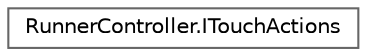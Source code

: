 digraph "Graphical Class Hierarchy"
{
 // LATEX_PDF_SIZE
  bgcolor="transparent";
  edge [fontname=Helvetica,fontsize=10,labelfontname=Helvetica,labelfontsize=10];
  node [fontname=Helvetica,fontsize=10,shape=box,height=0.2,width=0.4];
  rankdir="LR";
  Node0 [label="RunnerController.ITouchActions",height=0.2,width=0.4,color="grey40", fillcolor="white", style="filled",URL="$interface_runner_controller_1_1_i_touch_actions.html",tooltip=" "];
}
